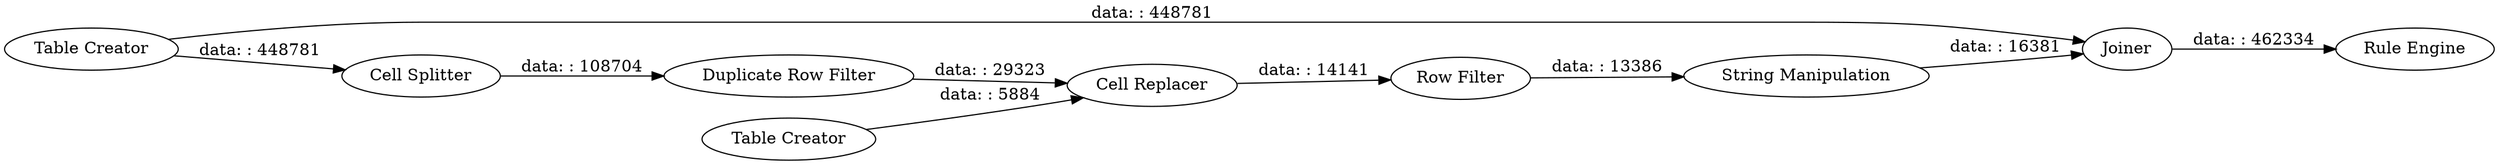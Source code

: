 digraph {
	"-8598377914317234380_1379" [label=Joiner]
	"-8598377914317234380_1363" [label="Table Creator"]
	"-8598377914317234380_1367" [label="Table Creator"]
	"-8598377914317234380_1380" [label="Rule Engine"]
	"-8598377914317234380_1376" [label="Cell Replacer"]
	"-8598377914317234380_1375" [label="Duplicate Row Filter"]
	"-8598377914317234380_1370" [label="String Manipulation"]
	"-8598377914317234380_1377" [label="Row Filter"]
	"-8598377914317234380_1378" [label="Cell Splitter"]
	"-8598377914317234380_1376" -> "-8598377914317234380_1377" [label="data: : 14141"]
	"-8598377914317234380_1370" -> "-8598377914317234380_1379" [label="data: : 16381"]
	"-8598377914317234380_1377" -> "-8598377914317234380_1370" [label="data: : 13386"]
	"-8598377914317234380_1367" -> "-8598377914317234380_1379" [label="data: : 448781"]
	"-8598377914317234380_1363" -> "-8598377914317234380_1376" [label="data: : 5884"]
	"-8598377914317234380_1378" -> "-8598377914317234380_1375" [label="data: : 108704"]
	"-8598377914317234380_1367" -> "-8598377914317234380_1378" [label="data: : 448781"]
	"-8598377914317234380_1375" -> "-8598377914317234380_1376" [label="data: : 29323"]
	"-8598377914317234380_1379" -> "-8598377914317234380_1380" [label="data: : 462334"]
	rankdir=LR
}
